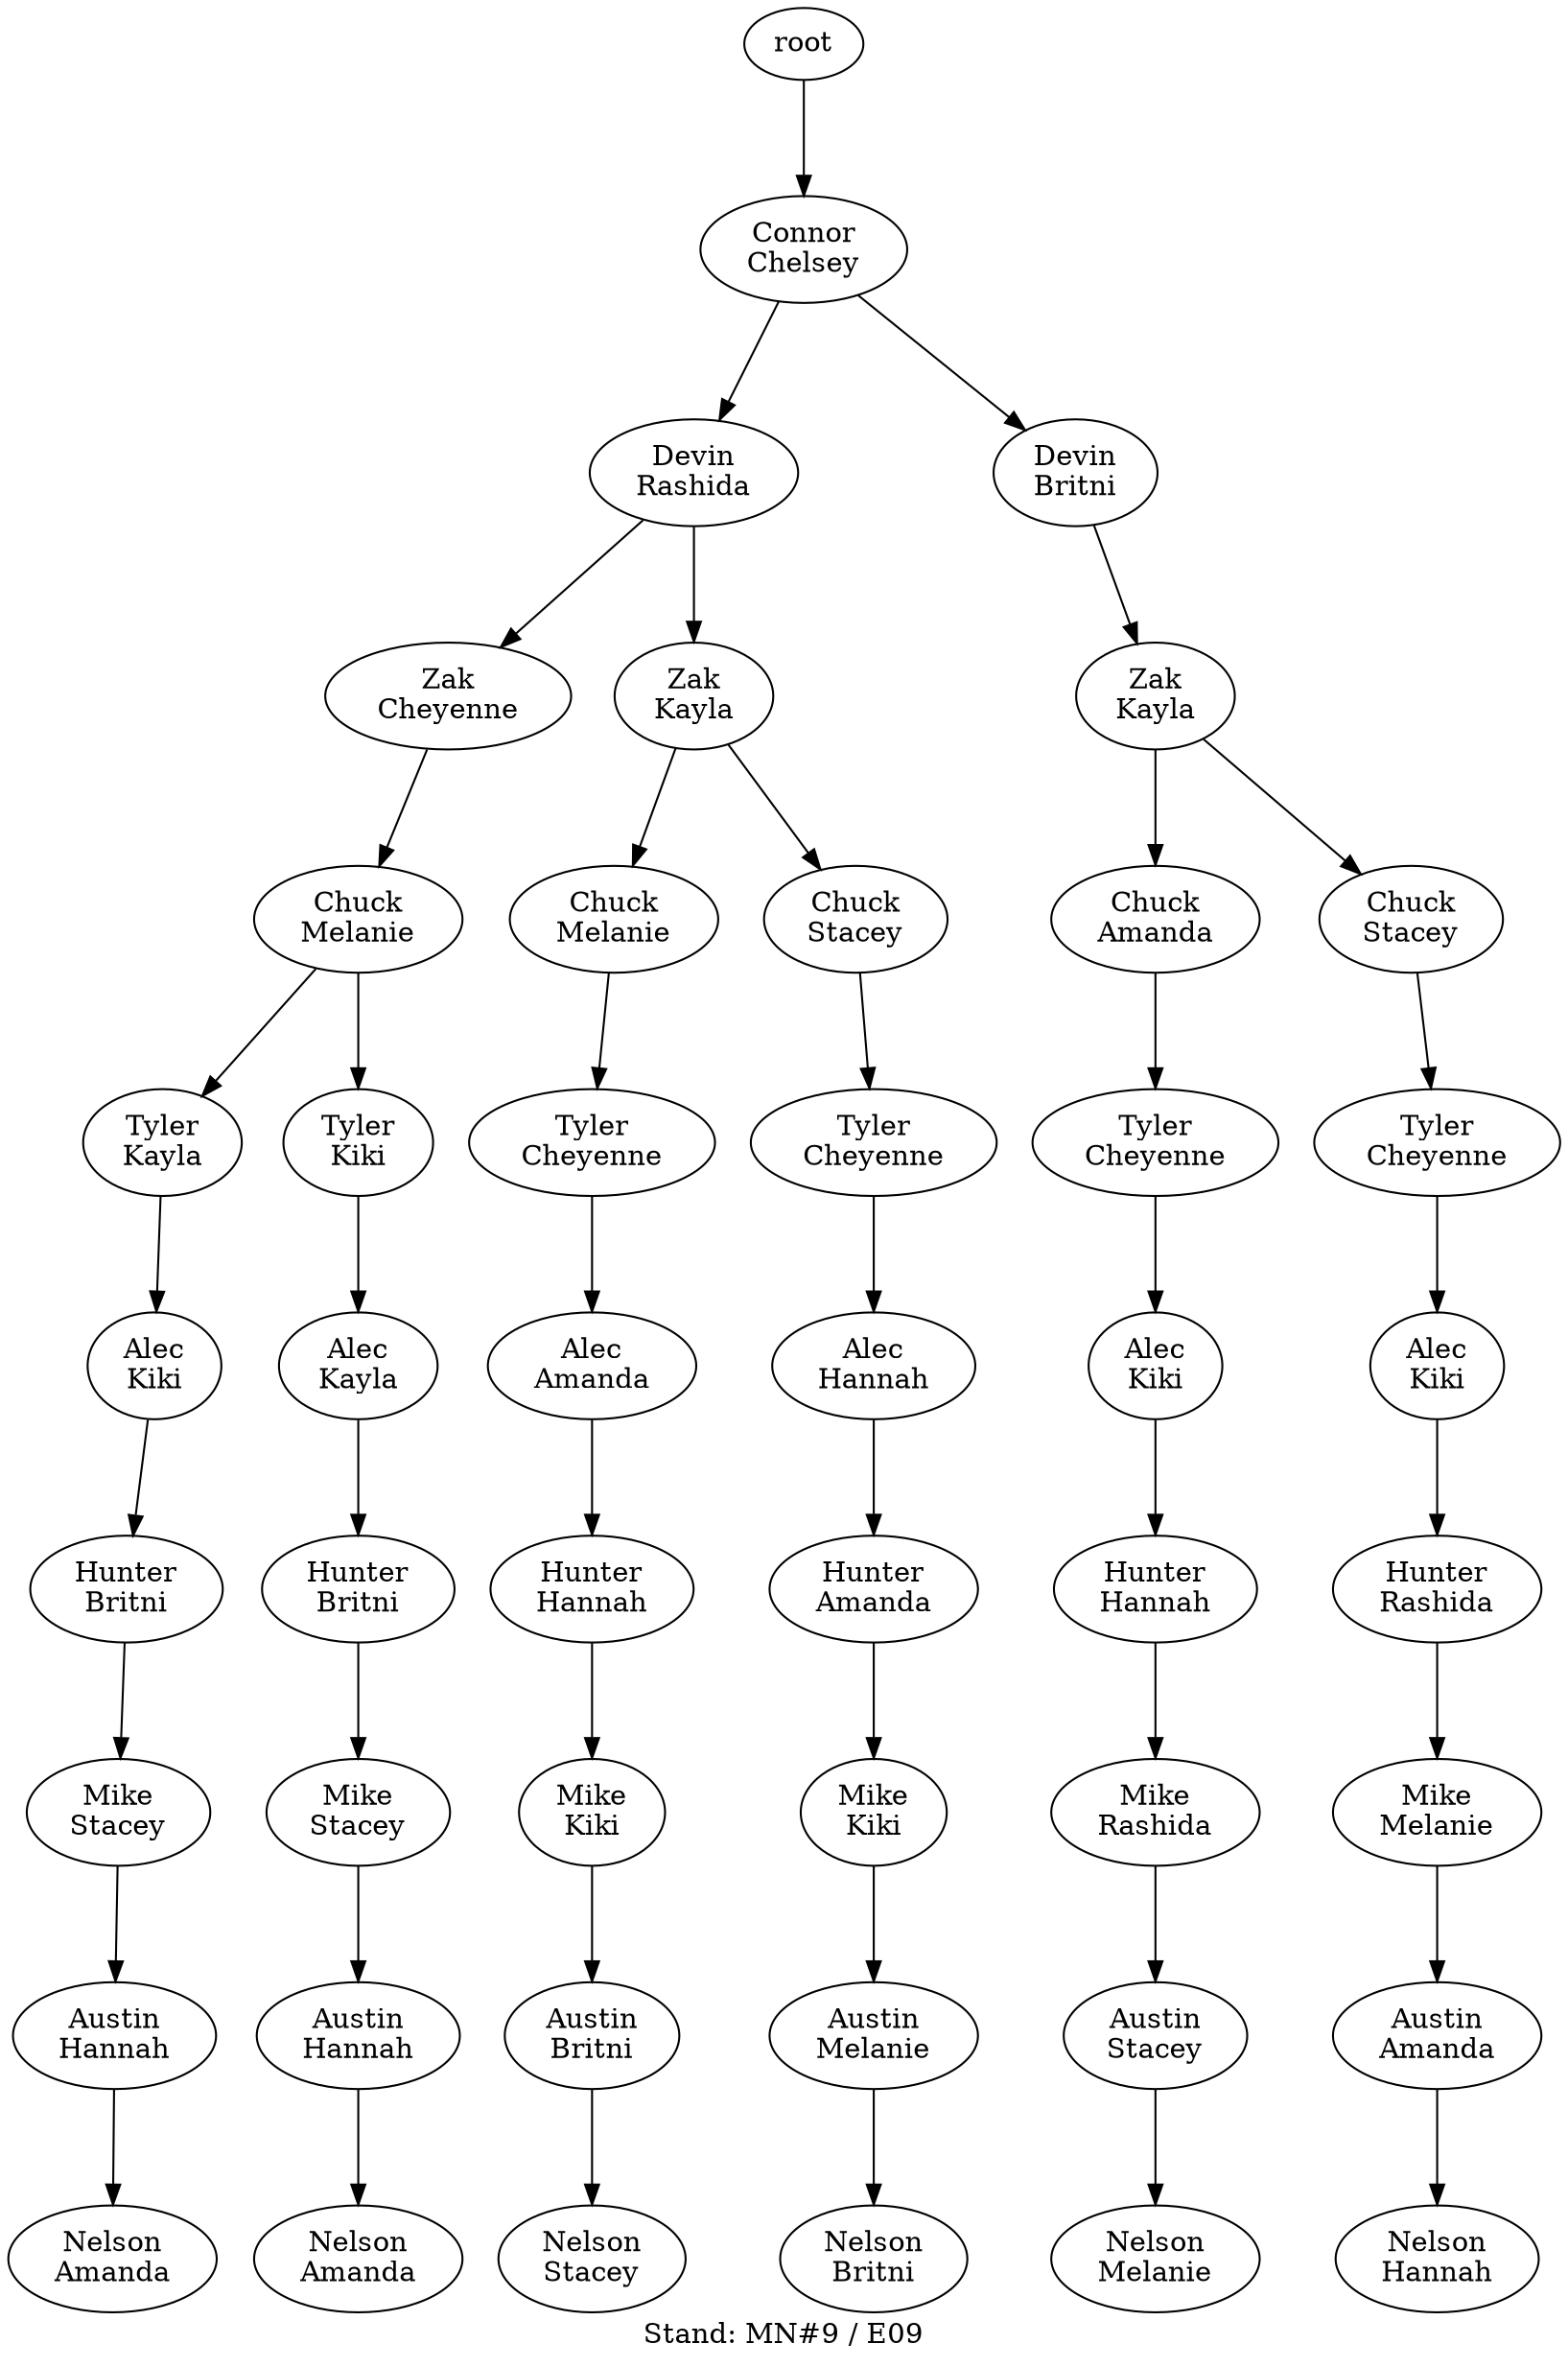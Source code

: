 digraph D { labelloc="b"; label="Stand: MN#9 / E09"; ranksep=0.8;
"root/2"[label="Connor\nChelsey"]
"root" -> "root/2";
"root/2/8"[label="Devin\nRashida"]
"root/2" -> "root/2/8";
"root/2/8/3"[label="Zak\nCheyenne"]
"root/2/8" -> "root/2/8/3";
"root/2/8/3/7"[label="Chuck\nMelanie"]
"root/2/8/3" -> "root/2/8/3/7";
"root/2/8/3/7/5"[label="Tyler\nKayla"]
"root/2/8/3/7" -> "root/2/8/3/7/5";
"root/2/8/3/7/5/6"[label="Alec\nKiki"]
"root/2/8/3/7/5" -> "root/2/8/3/7/5/6";
"root/2/8/3/7/5/6/1"[label="Hunter\nBritni"]
"root/2/8/3/7/5/6" -> "root/2/8/3/7/5/6/1";
"root/2/8/3/7/5/6/1/9"[label="Mike\nStacey"]
"root/2/8/3/7/5/6/1" -> "root/2/8/3/7/5/6/1/9";
"root/2/8/3/7/5/6/1/9/4"[label="Austin\nHannah"]
"root/2/8/3/7/5/6/1/9" -> "root/2/8/3/7/5/6/1/9/4";
"root/2/8/3/7/5/6/1/9/4/0"[label="Nelson\nAmanda"]
"root/2/8/3/7/5/6/1/9/4" -> "root/2/8/3/7/5/6/1/9/4/0";
"root/2/8/3/7/6"[label="Tyler\nKiki"]
"root/2/8/3/7" -> "root/2/8/3/7/6";
"root/2/8/3/7/6/5"[label="Alec\nKayla"]
"root/2/8/3/7/6" -> "root/2/8/3/7/6/5";
"root/2/8/3/7/6/5/1"[label="Hunter\nBritni"]
"root/2/8/3/7/6/5" -> "root/2/8/3/7/6/5/1";
"root/2/8/3/7/6/5/1/9"[label="Mike\nStacey"]
"root/2/8/3/7/6/5/1" -> "root/2/8/3/7/6/5/1/9";
"root/2/8/3/7/6/5/1/9/4"[label="Austin\nHannah"]
"root/2/8/3/7/6/5/1/9" -> "root/2/8/3/7/6/5/1/9/4";
"root/2/8/3/7/6/5/1/9/4/0"[label="Nelson\nAmanda"]
"root/2/8/3/7/6/5/1/9/4" -> "root/2/8/3/7/6/5/1/9/4/0";
"root/2/8/5"[label="Zak\nKayla"]
"root/2/8" -> "root/2/8/5";
"root/2/8/5/7"[label="Chuck\nMelanie"]
"root/2/8/5" -> "root/2/8/5/7";
"root/2/8/5/7/3"[label="Tyler\nCheyenne"]
"root/2/8/5/7" -> "root/2/8/5/7/3";
"root/2/8/5/7/3/0"[label="Alec\nAmanda"]
"root/2/8/5/7/3" -> "root/2/8/5/7/3/0";
"root/2/8/5/7/3/0/4"[label="Hunter\nHannah"]
"root/2/8/5/7/3/0" -> "root/2/8/5/7/3/0/4";
"root/2/8/5/7/3/0/4/6"[label="Mike\nKiki"]
"root/2/8/5/7/3/0/4" -> "root/2/8/5/7/3/0/4/6";
"root/2/8/5/7/3/0/4/6/1"[label="Austin\nBritni"]
"root/2/8/5/7/3/0/4/6" -> "root/2/8/5/7/3/0/4/6/1";
"root/2/8/5/7/3/0/4/6/1/9"[label="Nelson\nStacey"]
"root/2/8/5/7/3/0/4/6/1" -> "root/2/8/5/7/3/0/4/6/1/9";
"root/2/1"[label="Devin\nBritni"]
"root/2" -> "root/2/1";
"root/2/1/5"[label="Zak\nKayla"]
"root/2/1" -> "root/2/1/5";
"root/2/1/5/0"[label="Chuck\nAmanda"]
"root/2/1/5" -> "root/2/1/5/0";
"root/2/1/5/0/3"[label="Tyler\nCheyenne"]
"root/2/1/5/0" -> "root/2/1/5/0/3";
"root/2/1/5/0/3/6"[label="Alec\nKiki"]
"root/2/1/5/0/3" -> "root/2/1/5/0/3/6";
"root/2/1/5/0/3/6/4"[label="Hunter\nHannah"]
"root/2/1/5/0/3/6" -> "root/2/1/5/0/3/6/4";
"root/2/1/5/0/3/6/4/8"[label="Mike\nRashida"]
"root/2/1/5/0/3/6/4" -> "root/2/1/5/0/3/6/4/8";
"root/2/1/5/0/3/6/4/8/9"[label="Austin\nStacey"]
"root/2/1/5/0/3/6/4/8" -> "root/2/1/5/0/3/6/4/8/9";
"root/2/1/5/0/3/6/4/8/9/7"[label="Nelson\nMelanie"]
"root/2/1/5/0/3/6/4/8/9" -> "root/2/1/5/0/3/6/4/8/9/7";
"root/2/8/5/9"[label="Chuck\nStacey"]
"root/2/8/5" -> "root/2/8/5/9";
"root/2/8/5/9/3"[label="Tyler\nCheyenne"]
"root/2/8/5/9" -> "root/2/8/5/9/3";
"root/2/8/5/9/3/4"[label="Alec\nHannah"]
"root/2/8/5/9/3" -> "root/2/8/5/9/3/4";
"root/2/8/5/9/3/4/0"[label="Hunter\nAmanda"]
"root/2/8/5/9/3/4" -> "root/2/8/5/9/3/4/0";
"root/2/8/5/9/3/4/0/6"[label="Mike\nKiki"]
"root/2/8/5/9/3/4/0" -> "root/2/8/5/9/3/4/0/6";
"root/2/8/5/9/3/4/0/6/7"[label="Austin\nMelanie"]
"root/2/8/5/9/3/4/0/6" -> "root/2/8/5/9/3/4/0/6/7";
"root/2/8/5/9/3/4/0/6/7/1"[label="Nelson\nBritni"]
"root/2/8/5/9/3/4/0/6/7" -> "root/2/8/5/9/3/4/0/6/7/1";
"root/2/1/5/9"[label="Chuck\nStacey"]
"root/2/1/5" -> "root/2/1/5/9";
"root/2/1/5/9/3"[label="Tyler\nCheyenne"]
"root/2/1/5/9" -> "root/2/1/5/9/3";
"root/2/1/5/9/3/6"[label="Alec\nKiki"]
"root/2/1/5/9/3" -> "root/2/1/5/9/3/6";
"root/2/1/5/9/3/6/8"[label="Hunter\nRashida"]
"root/2/1/5/9/3/6" -> "root/2/1/5/9/3/6/8";
"root/2/1/5/9/3/6/8/7"[label="Mike\nMelanie"]
"root/2/1/5/9/3/6/8" -> "root/2/1/5/9/3/6/8/7";
"root/2/1/5/9/3/6/8/7/0"[label="Austin\nAmanda"]
"root/2/1/5/9/3/6/8/7" -> "root/2/1/5/9/3/6/8/7/0";
"root/2/1/5/9/3/6/8/7/0/4"[label="Nelson\nHannah"]
"root/2/1/5/9/3/6/8/7/0" -> "root/2/1/5/9/3/6/8/7/0/4";
}
